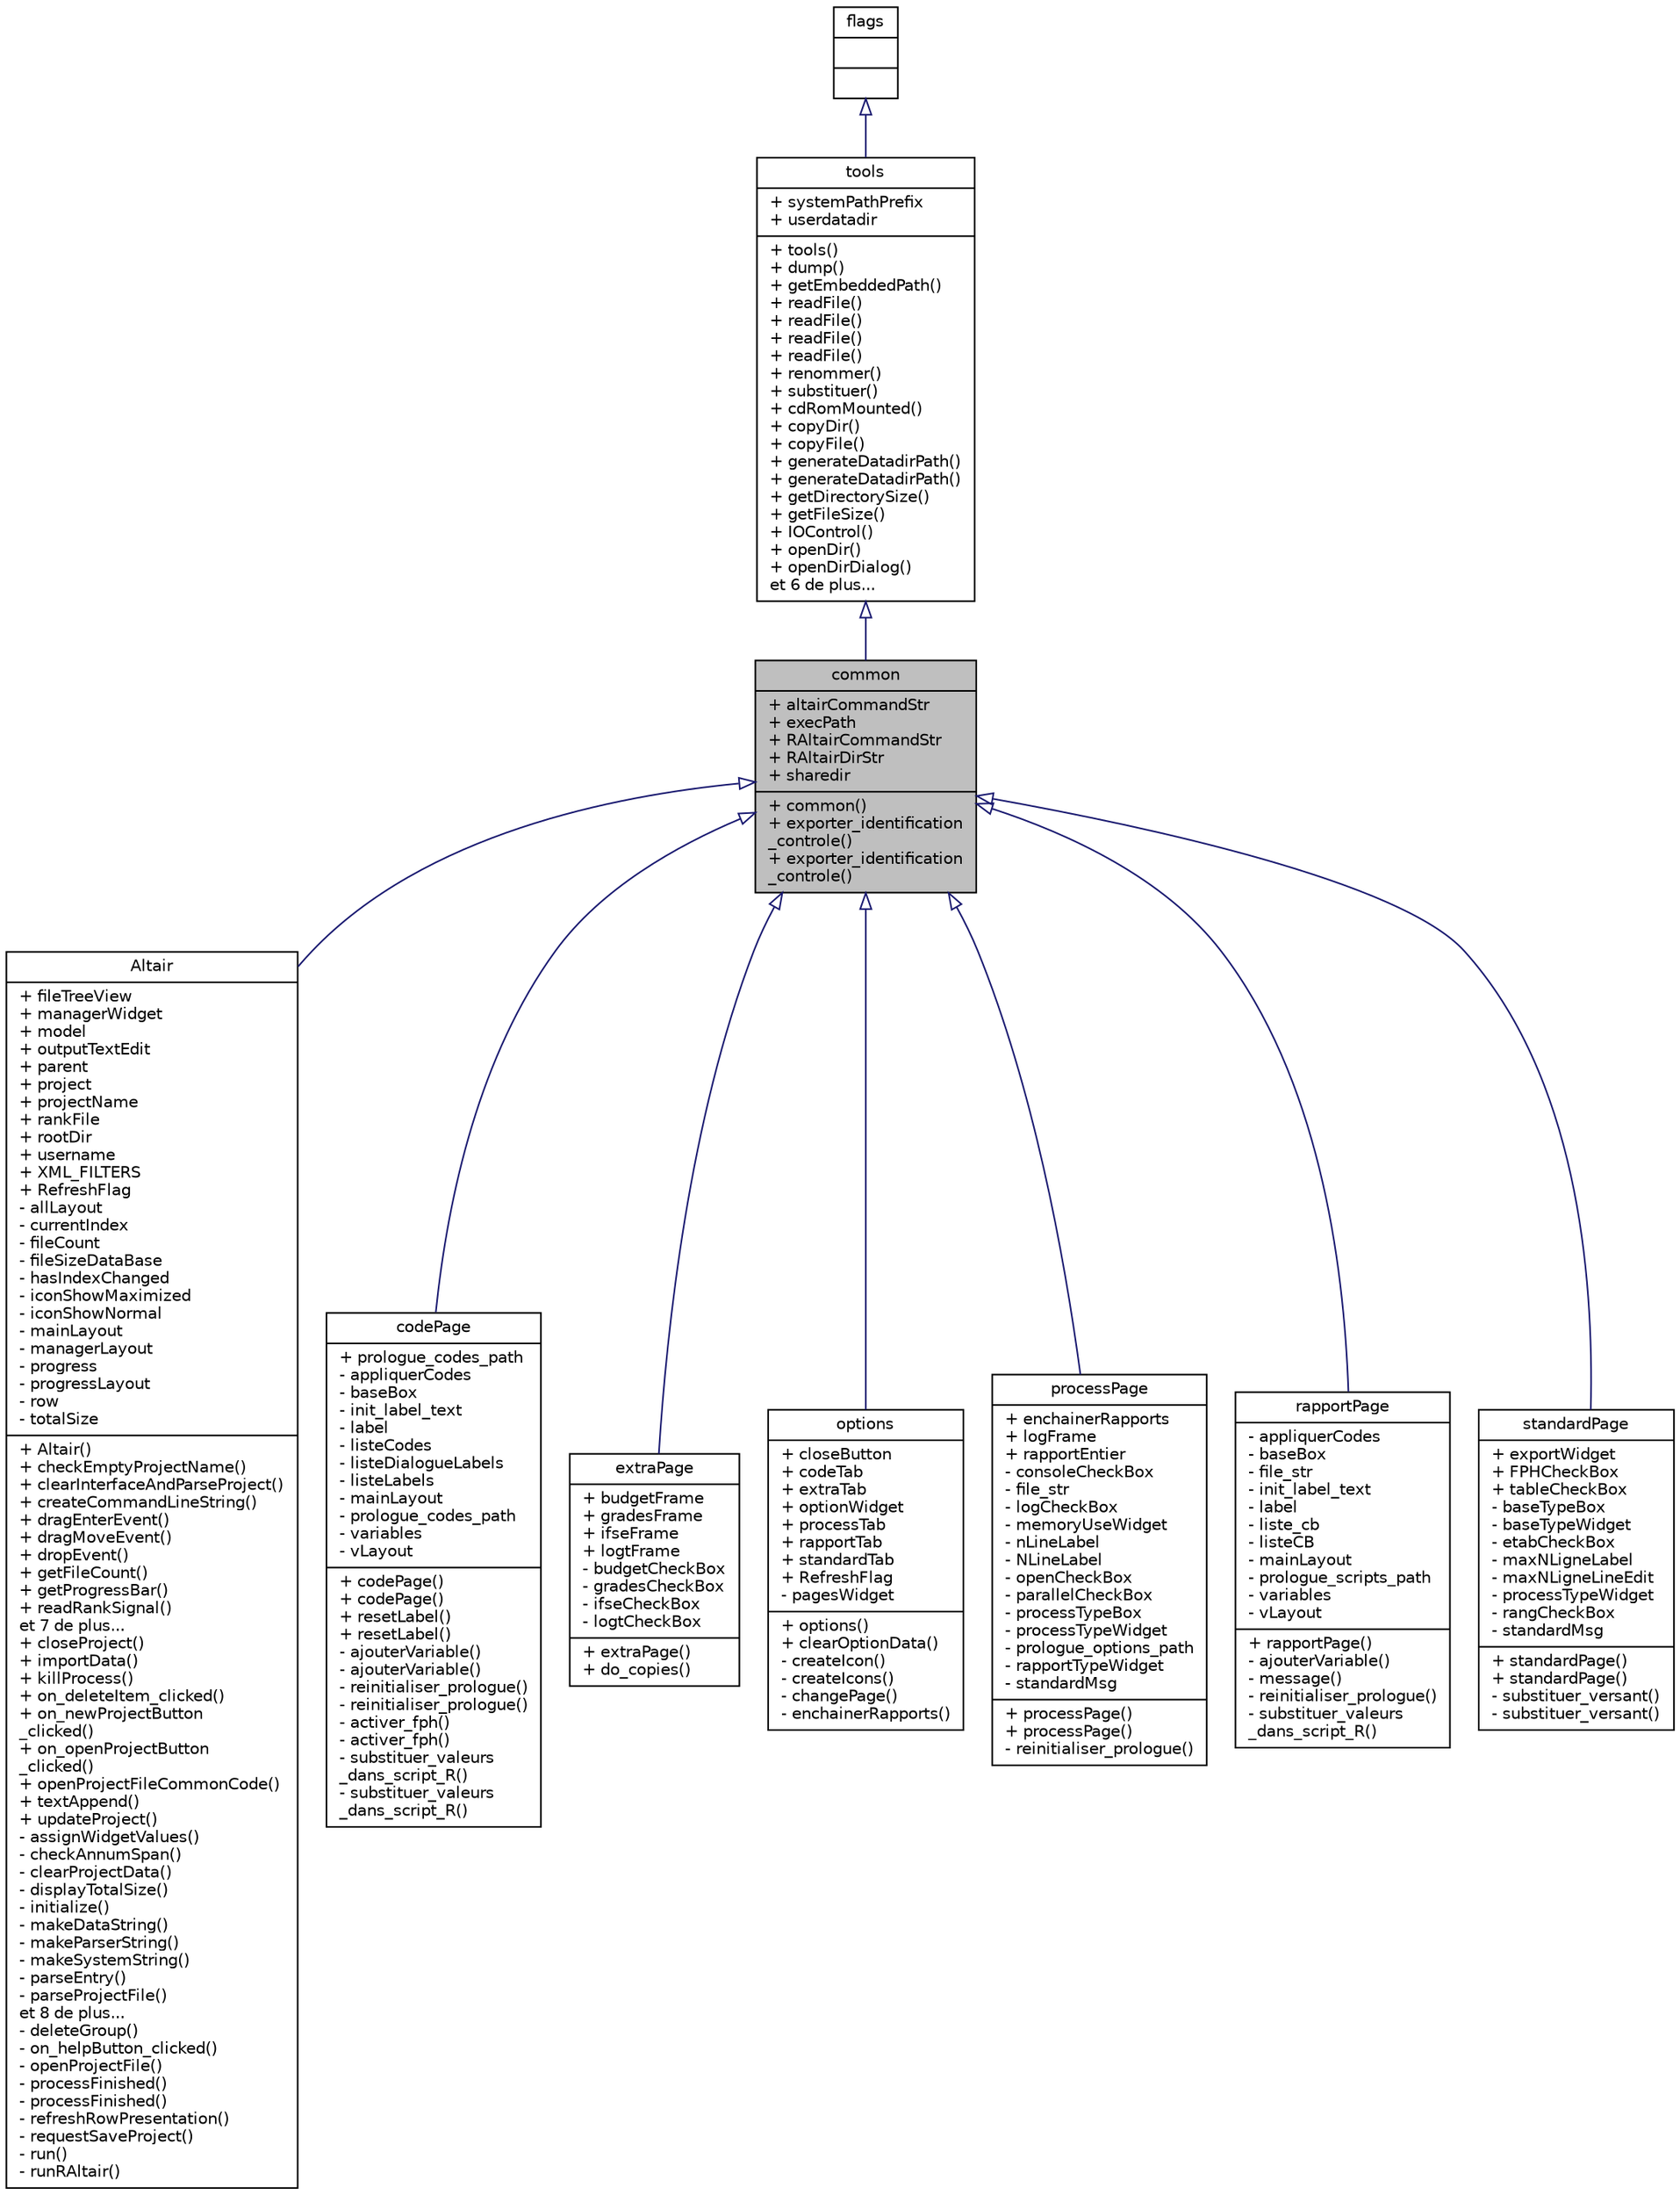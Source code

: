 digraph "common"
{
 // INTERACTIVE_SVG=YES
  edge [fontname="Helvetica",fontsize="10",labelfontname="Helvetica",labelfontsize="10"];
  node [fontname="Helvetica",fontsize="10",shape=record];
  Node0 [label="{common\n|+ altairCommandStr\l+ execPath\l+ RAltairCommandStr\l+ RAltairDirStr\l+ sharedir\l|+ common()\l+ exporter_identification\l_controle()\l+ exporter_identification\l_controle()\l}",height=0.2,width=0.4,color="black", fillcolor="grey75", style="filled", fontcolor="black"];
  Node1 -> Node0 [dir="back",color="midnightblue",fontsize="10",style="solid",arrowtail="onormal",fontname="Helvetica"];
  Node1 [label="{tools\n|+ systemPathPrefix\l+ userdatadir\l|+ tools()\l+ dump()\l+ getEmbeddedPath()\l+ readFile()\l+ readFile()\l+ readFile()\l+ readFile()\l+ renommer()\l+ substituer()\l+ cdRomMounted()\l+ copyDir()\l+ copyFile()\l+ generateDatadirPath()\l+ generateDatadirPath()\l+ getDirectorySize()\l+ getFileSize()\l+ IOControl()\l+ openDir()\l+ openDirDialog()\let 6 de plus...\l}",height=0.2,width=0.4,color="black", fillcolor="white", style="filled",URL="$classtools.html"];
  Node2 -> Node1 [dir="back",color="midnightblue",fontsize="10",style="solid",arrowtail="onormal",fontname="Helvetica"];
  Node2 [label="{flags\n||}",height=0.2,width=0.4,color="black", fillcolor="white", style="filled",URL="$classflags.html"];
  Node0 -> Node3 [dir="back",color="midnightblue",fontsize="10",style="solid",arrowtail="onormal",fontname="Helvetica"];
  Node3 [label="{Altair\n|+ fileTreeView\l+ managerWidget\l+ model\l+ outputTextEdit\l+ parent\l+ project\l+ projectName\l+ rankFile\l+ rootDir\l+ username\l+ XML_FILTERS\l+ RefreshFlag\l- allLayout\l- currentIndex\l- fileCount\l- fileSizeDataBase\l- hasIndexChanged\l- iconShowMaximized\l- iconShowNormal\l- mainLayout\l- managerLayout\l- progress\l- progressLayout\l- row\l- totalSize\l|+ Altair()\l+ checkEmptyProjectName()\l+ clearInterfaceAndParseProject()\l+ createCommandLineString()\l+ dragEnterEvent()\l+ dragMoveEvent()\l+ dropEvent()\l+ getFileCount()\l+ getProgressBar()\l+ readRankSignal()\let 7 de plus...\l+ closeProject()\l+ importData()\l+ killProcess()\l+ on_deleteItem_clicked()\l+ on_newProjectButton\l_clicked()\l+ on_openProjectButton\l_clicked()\l+ openProjectFileCommonCode()\l+ textAppend()\l+ updateProject()\l- assignWidgetValues()\l- checkAnnumSpan()\l- clearProjectData()\l- displayTotalSize()\l- initialize()\l- makeDataString()\l- makeParserString()\l- makeSystemString()\l- parseEntry()\l- parseProjectFile()\let 8 de plus...\l- deleteGroup()\l- on_helpButton_clicked()\l- openProjectFile()\l- processFinished()\l- processFinished()\l- refreshRowPresentation()\l- requestSaveProject()\l- run()\l- runRAltair()\l}",height=0.2,width=0.4,color="black", fillcolor="white", style="filled",URL="$class_altair.html",tooltip="Classe Altair, agent de la classe MainWindow qui implémente les fonctions globales de l&#39;interface gra..."];
  Node0 -> Node4 [dir="back",color="midnightblue",fontsize="10",style="solid",arrowtail="onormal",fontname="Helvetica"];
  Node4 [label="{codePage\n|+ prologue_codes_path\l- appliquerCodes\l- baseBox\l- init_label_text\l- label\l- listeCodes\l- listeDialogueLabels\l- listeLabels\l- mainLayout\l- prologue_codes_path\l- variables\l- vLayout\l|+ codePage()\l+ codePage()\l+ resetLabel()\l+ resetLabel()\l- ajouterVariable()\l- ajouterVariable()\l- reinitialiser_prologue()\l- reinitialiser_prologue()\l- activer_fph()\l- activer_fph()\l- substituer_valeurs\l_dans_script_R()\l- substituer_valeurs\l_dans_script_R()\l}",height=0.2,width=0.4,color="black", fillcolor="white", style="filled",URL="$classcode_page.html",tooltip="Classe de l&#39;onglet Codes permettant d&#39;exporter des codes de paye manuellement spécifiés vers les scri..."];
  Node0 -> Node5 [dir="back",color="midnightblue",fontsize="10",style="solid",arrowtail="onormal",fontname="Helvetica"];
  Node5 [label="{extraPage\n|+ budgetFrame\l+ gradesFrame\l+ ifseFrame\l+ logtFrame\l- budgetCheckBox\l- gradesCheckBox\l- ifseCheckBox\l- logtCheckBox\l|+ extraPage()\l+ do_copies()\l}",height=0.2,width=0.4,color="black", fillcolor="white", style="filled",URL="$classextra_page.html",tooltip="Classe de l&#39;onglet Extra permettant d&#39;importer les fichiers auxiliaires optionnels (correspondance bu..."];
  Node0 -> Node6 [dir="back",color="midnightblue",fontsize="10",style="solid",arrowtail="onormal",fontname="Helvetica"];
  Node6 [label="{options\n|+ closeButton\l+ codeTab\l+ extraTab\l+ optionWidget\l+ processTab\l+ rapportTab\l+ standardTab\l+ RefreshFlag\l- pagesWidget\l|+ options()\l+ clearOptionData()\l- createIcon()\l- createIcons()\l- changePage()\l- enchainerRapports()\l}",height=0.2,width=0.4,color="black", fillcolor="white", style="filled",URL="$classoptions.html",tooltip="Classe de l&#39;onglet Codes, qui permet de saisir manuellement les codes de paye de certaines catégories..."];
  Node0 -> Node7 [dir="back",color="midnightblue",fontsize="10",style="solid",arrowtail="onormal",fontname="Helvetica"];
  Node7 [label="{processPage\n|+ enchainerRapports\l+ logFrame\l+ rapportEntier\l- consoleCheckBox\l- file_str\l- logCheckBox\l- memoryUseWidget\l- nLineLabel\l- NLineLabel\l- openCheckBox\l- parallelCheckBox\l- processTypeBox\l- processTypeWidget\l- prologue_options_path\l- rapportTypeWidget\l- standardMsg\l|+ processPage()\l+ processPage()\l- reinitialiser_prologue()\l}",height=0.2,width=0.4,color="black", fillcolor="white", style="filled",URL="$classprocess_page.html",tooltip="Classe de l&#39;onglet Traitement du dialgue d&#39;options. "];
  Node0 -> Node8 [dir="back",color="midnightblue",fontsize="10",style="solid",arrowtail="onormal",fontname="Helvetica"];
  Node8 [label="{rapportPage\n|- appliquerCodes\l- baseBox\l- file_str\l- init_label_text\l- label\l- liste_cb\l- listeCB\l- mainLayout\l- prologue_scripts_path\l- variables\l- vLayout\l|+ rapportPage()\l- ajouterVariable()\l- message()\l- reinitialiser_prologue()\l- substituer_valeurs\l_dans_script_R()\l}",height=0.2,width=0.4,color="black", fillcolor="white", style="filled",URL="$classrapport_page.html"];
  Node0 -> Node9 [dir="back",color="midnightblue",fontsize="10",style="solid",arrowtail="onormal",fontname="Helvetica"];
  Node9 [label="{standardPage\n|+ exportWidget\l+ FPHCheckBox\l+ tableCheckBox\l- baseTypeBox\l- baseTypeWidget\l- etabCheckBox\l- maxNLigneLabel\l- maxNLigneLineEdit\l- processTypeWidget\l- rangCheckBox\l- standardMsg\l|+ standardPage()\l+ standardPage()\l- substituer_versant()\l- substituer_versant()\l}",height=0.2,width=0.4,color="black", fillcolor="white", style="filled",URL="$classstandard_page.html",tooltip="Classe de l&#39;onglet \"Format des bases\" du dialogue d&#39;options. "];
}
